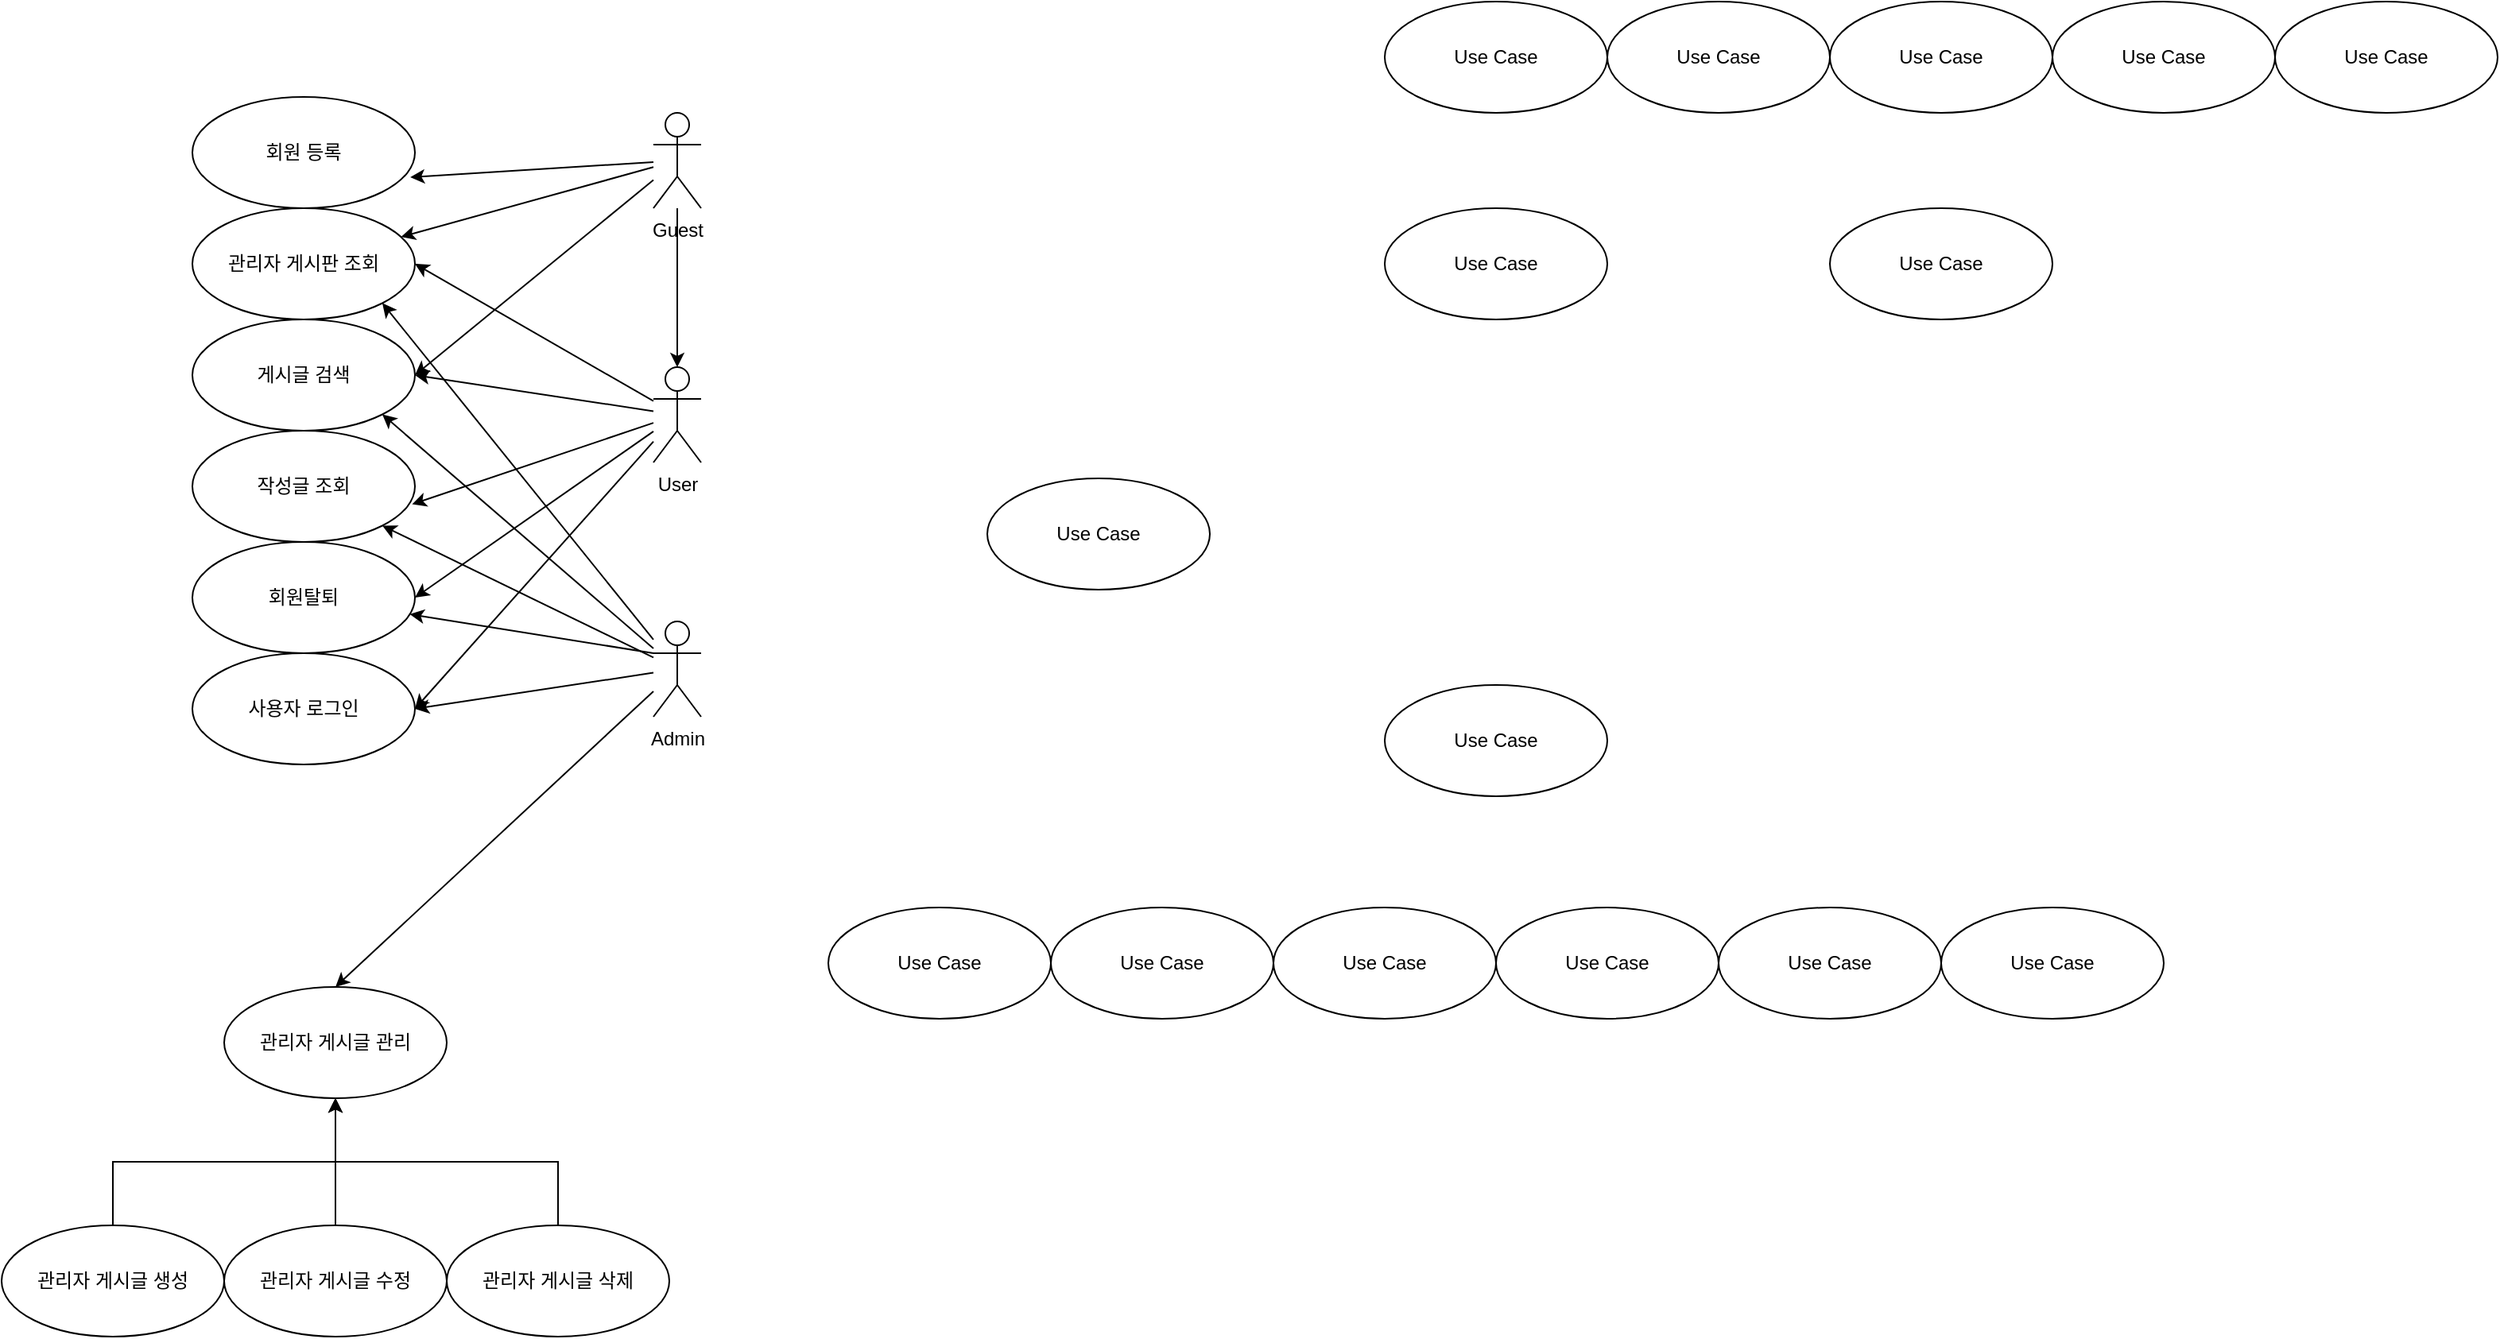 <mxfile version="20.0.4" type="github">
  <diagram id="C6OX11pUsywgYTWx1f4p" name="Page-1">
    <mxGraphModel dx="1483" dy="816" grid="1" gridSize="10" guides="1" tooltips="1" connect="1" arrows="1" fold="1" page="0" pageScale="1" pageWidth="827" pageHeight="1169" math="0" shadow="0">
      <root>
        <mxCell id="0" />
        <mxCell id="1" parent="0" />
        <mxCell id="GOCetqZbydDTcwRi5FND-1" value="User" style="shape=umlActor;verticalLabelPosition=bottom;verticalAlign=top;html=1;outlineConnect=0;labelBackgroundColor=none;" parent="1" vertex="1">
          <mxGeometry x="470" y="280" width="30" height="60" as="geometry" />
        </mxCell>
        <mxCell id="HhRDs5ZZaX0OzWnAWIKS-49" style="edgeStyle=orthogonalEdgeStyle;rounded=0;orthogonalLoop=1;jettySize=auto;html=1;" edge="1" parent="1" source="GOCetqZbydDTcwRi5FND-2" target="GOCetqZbydDTcwRi5FND-1">
          <mxGeometry relative="1" as="geometry" />
        </mxCell>
        <mxCell id="GOCetqZbydDTcwRi5FND-2" value="Guest" style="shape=umlActor;verticalLabelPosition=bottom;verticalAlign=top;html=1;outlineConnect=0;labelBackgroundColor=none;" parent="1" vertex="1">
          <mxGeometry x="470" y="120" width="30" height="60" as="geometry" />
        </mxCell>
        <mxCell id="GOCetqZbydDTcwRi5FND-3" value="Admin" style="shape=umlActor;verticalLabelPosition=bottom;verticalAlign=top;html=1;outlineConnect=0;labelBackgroundColor=none;" parent="1" vertex="1">
          <mxGeometry x="470" y="440" width="30" height="60" as="geometry" />
        </mxCell>
        <mxCell id="HhRDs5ZZaX0OzWnAWIKS-2" value="작성글 조회" style="ellipse;whiteSpace=wrap;html=1;" vertex="1" parent="1">
          <mxGeometry x="180" y="320" width="140" height="70" as="geometry" />
        </mxCell>
        <mxCell id="HhRDs5ZZaX0OzWnAWIKS-3" value="회원탈퇴" style="ellipse;whiteSpace=wrap;html=1;" vertex="1" parent="1">
          <mxGeometry x="180" y="390" width="140" height="70" as="geometry" />
        </mxCell>
        <mxCell id="HhRDs5ZZaX0OzWnAWIKS-4" value="게시글 검색" style="ellipse;whiteSpace=wrap;html=1;" vertex="1" parent="1">
          <mxGeometry x="180" y="250" width="140" height="70" as="geometry" />
        </mxCell>
        <mxCell id="HhRDs5ZZaX0OzWnAWIKS-5" value="사용자 로그인" style="ellipse;whiteSpace=wrap;html=1;" vertex="1" parent="1">
          <mxGeometry x="180" y="460" width="140" height="70" as="geometry" />
        </mxCell>
        <mxCell id="HhRDs5ZZaX0OzWnAWIKS-6" value="관리자 게시판 조회" style="ellipse;whiteSpace=wrap;html=1;" vertex="1" parent="1">
          <mxGeometry x="180" y="180" width="140" height="70" as="geometry" />
        </mxCell>
        <mxCell id="HhRDs5ZZaX0OzWnAWIKS-7" value="회원 등록" style="ellipse;whiteSpace=wrap;html=1;" vertex="1" parent="1">
          <mxGeometry x="180" y="110" width="140" height="70" as="geometry" />
        </mxCell>
        <mxCell id="HhRDs5ZZaX0OzWnAWIKS-8" value="Use Case" style="ellipse;whiteSpace=wrap;html=1;" vertex="1" parent="1">
          <mxGeometry x="680" y="350" width="140" height="70" as="geometry" />
        </mxCell>
        <mxCell id="HhRDs5ZZaX0OzWnAWIKS-9" value="Use Case" style="ellipse;whiteSpace=wrap;html=1;" vertex="1" parent="1">
          <mxGeometry x="930" y="180" width="140" height="70" as="geometry" />
        </mxCell>
        <mxCell id="HhRDs5ZZaX0OzWnAWIKS-33" style="edgeStyle=orthogonalEdgeStyle;rounded=0;orthogonalLoop=1;jettySize=auto;html=1;entryX=0.5;entryY=1;entryDx=0;entryDy=0;" edge="1" parent="1" source="HhRDs5ZZaX0OzWnAWIKS-10" target="HhRDs5ZZaX0OzWnAWIKS-12">
          <mxGeometry relative="1" as="geometry" />
        </mxCell>
        <mxCell id="HhRDs5ZZaX0OzWnAWIKS-10" value="관리자 게시글 수정" style="ellipse;whiteSpace=wrap;html=1;" vertex="1" parent="1">
          <mxGeometry x="200" y="820" width="140" height="70" as="geometry" />
        </mxCell>
        <mxCell id="HhRDs5ZZaX0OzWnAWIKS-32" style="edgeStyle=orthogonalEdgeStyle;rounded=0;orthogonalLoop=1;jettySize=auto;html=1;entryX=0.5;entryY=1;entryDx=0;entryDy=0;" edge="1" parent="1" source="HhRDs5ZZaX0OzWnAWIKS-11" target="HhRDs5ZZaX0OzWnAWIKS-12">
          <mxGeometry relative="1" as="geometry" />
        </mxCell>
        <mxCell id="HhRDs5ZZaX0OzWnAWIKS-11" value="관리자 게시글 생성" style="ellipse;whiteSpace=wrap;html=1;" vertex="1" parent="1">
          <mxGeometry x="60" y="820" width="140" height="70" as="geometry" />
        </mxCell>
        <mxCell id="HhRDs5ZZaX0OzWnAWIKS-12" value="관리자 게시글 관리" style="ellipse;whiteSpace=wrap;html=1;" vertex="1" parent="1">
          <mxGeometry x="200" y="670" width="140" height="70" as="geometry" />
        </mxCell>
        <mxCell id="HhRDs5ZZaX0OzWnAWIKS-34" style="edgeStyle=orthogonalEdgeStyle;rounded=0;orthogonalLoop=1;jettySize=auto;html=1;entryX=0.5;entryY=1;entryDx=0;entryDy=0;" edge="1" parent="1" source="HhRDs5ZZaX0OzWnAWIKS-13" target="HhRDs5ZZaX0OzWnAWIKS-12">
          <mxGeometry relative="1" as="geometry" />
        </mxCell>
        <mxCell id="HhRDs5ZZaX0OzWnAWIKS-13" value="관리자 게시글 삭제" style="ellipse;whiteSpace=wrap;html=1;" vertex="1" parent="1">
          <mxGeometry x="340" y="820" width="140" height="70" as="geometry" />
        </mxCell>
        <mxCell id="HhRDs5ZZaX0OzWnAWIKS-14" value="Use Case" style="ellipse;whiteSpace=wrap;html=1;" vertex="1" parent="1">
          <mxGeometry x="580" y="620" width="140" height="70" as="geometry" />
        </mxCell>
        <mxCell id="HhRDs5ZZaX0OzWnAWIKS-15" value="Use Case" style="ellipse;whiteSpace=wrap;html=1;" vertex="1" parent="1">
          <mxGeometry x="720" y="620" width="140" height="70" as="geometry" />
        </mxCell>
        <mxCell id="HhRDs5ZZaX0OzWnAWIKS-16" value="Use Case" style="ellipse;whiteSpace=wrap;html=1;" vertex="1" parent="1">
          <mxGeometry x="860" y="620" width="140" height="70" as="geometry" />
        </mxCell>
        <mxCell id="HhRDs5ZZaX0OzWnAWIKS-17" value="Use Case" style="ellipse;whiteSpace=wrap;html=1;" vertex="1" parent="1">
          <mxGeometry x="1000" y="620" width="140" height="70" as="geometry" />
        </mxCell>
        <mxCell id="HhRDs5ZZaX0OzWnAWIKS-18" value="Use Case" style="ellipse;whiteSpace=wrap;html=1;" vertex="1" parent="1">
          <mxGeometry x="1140" y="620" width="140" height="70" as="geometry" />
        </mxCell>
        <mxCell id="HhRDs5ZZaX0OzWnAWIKS-19" value="Use Case" style="ellipse;whiteSpace=wrap;html=1;" vertex="1" parent="1">
          <mxGeometry x="1280" y="620" width="140" height="70" as="geometry" />
        </mxCell>
        <mxCell id="HhRDs5ZZaX0OzWnAWIKS-20" value="Use Case" style="ellipse;whiteSpace=wrap;html=1;" vertex="1" parent="1">
          <mxGeometry x="930" y="480" width="140" height="70" as="geometry" />
        </mxCell>
        <mxCell id="HhRDs5ZZaX0OzWnAWIKS-21" value="Use Case" style="ellipse;whiteSpace=wrap;html=1;" vertex="1" parent="1">
          <mxGeometry x="1210" y="180" width="140" height="70" as="geometry" />
        </mxCell>
        <mxCell id="HhRDs5ZZaX0OzWnAWIKS-22" value="Use Case" style="ellipse;whiteSpace=wrap;html=1;" vertex="1" parent="1">
          <mxGeometry x="930" y="50" width="140" height="70" as="geometry" />
        </mxCell>
        <mxCell id="HhRDs5ZZaX0OzWnAWIKS-23" value="Use Case" style="ellipse;whiteSpace=wrap;html=1;" vertex="1" parent="1">
          <mxGeometry x="1070" y="50" width="140" height="70" as="geometry" />
        </mxCell>
        <mxCell id="HhRDs5ZZaX0OzWnAWIKS-24" value="Use Case" style="ellipse;whiteSpace=wrap;html=1;" vertex="1" parent="1">
          <mxGeometry x="1210" y="50" width="140" height="70" as="geometry" />
        </mxCell>
        <mxCell id="HhRDs5ZZaX0OzWnAWIKS-25" value="Use Case" style="ellipse;whiteSpace=wrap;html=1;" vertex="1" parent="1">
          <mxGeometry x="1350" y="50" width="140" height="70" as="geometry" />
        </mxCell>
        <mxCell id="HhRDs5ZZaX0OzWnAWIKS-26" value="Use Case" style="ellipse;whiteSpace=wrap;html=1;" vertex="1" parent="1">
          <mxGeometry x="1490" y="50" width="140" height="70" as="geometry" />
        </mxCell>
        <mxCell id="HhRDs5ZZaX0OzWnAWIKS-27" value="" style="endArrow=classic;html=1;rounded=0;entryX=1;entryY=0.5;entryDx=0;entryDy=0;" edge="1" parent="1" source="GOCetqZbydDTcwRi5FND-3" target="HhRDs5ZZaX0OzWnAWIKS-5">
          <mxGeometry width="50" height="50" relative="1" as="geometry">
            <mxPoint x="540" y="500" as="sourcePoint" />
            <mxPoint x="590" y="450" as="targetPoint" />
          </mxGeometry>
        </mxCell>
        <mxCell id="HhRDs5ZZaX0OzWnAWIKS-28" value="" style="endArrow=classic;html=1;rounded=0;entryX=0.5;entryY=0;entryDx=0;entryDy=0;" edge="1" parent="1" source="GOCetqZbydDTcwRi5FND-3" target="HhRDs5ZZaX0OzWnAWIKS-12">
          <mxGeometry width="50" height="50" relative="1" as="geometry">
            <mxPoint x="540" y="500" as="sourcePoint" />
            <mxPoint x="590" y="450" as="targetPoint" />
          </mxGeometry>
        </mxCell>
        <mxCell id="HhRDs5ZZaX0OzWnAWIKS-35" value="" style="endArrow=classic;html=1;rounded=0;exitX=0;exitY=0.333;exitDx=0;exitDy=0;exitPerimeter=0;" edge="1" parent="1" source="GOCetqZbydDTcwRi5FND-3" target="HhRDs5ZZaX0OzWnAWIKS-3">
          <mxGeometry width="50" height="50" relative="1" as="geometry">
            <mxPoint x="410" y="483.947" as="sourcePoint" />
            <mxPoint x="330.0" y="505" as="targetPoint" />
          </mxGeometry>
        </mxCell>
        <mxCell id="HhRDs5ZZaX0OzWnAWIKS-36" value="" style="endArrow=classic;html=1;rounded=0;entryX=1;entryY=1;entryDx=0;entryDy=0;" edge="1" parent="1" source="GOCetqZbydDTcwRi5FND-3" target="HhRDs5ZZaX0OzWnAWIKS-2">
          <mxGeometry width="50" height="50" relative="1" as="geometry">
            <mxPoint x="410" y="470" as="sourcePoint" />
            <mxPoint x="323.663" y="449.552" as="targetPoint" />
          </mxGeometry>
        </mxCell>
        <mxCell id="HhRDs5ZZaX0OzWnAWIKS-37" value="" style="endArrow=classic;html=1;rounded=0;entryX=1;entryY=1;entryDx=0;entryDy=0;" edge="1" parent="1" source="GOCetqZbydDTcwRi5FND-3" target="HhRDs5ZZaX0OzWnAWIKS-4">
          <mxGeometry width="50" height="50" relative="1" as="geometry">
            <mxPoint x="420" y="480" as="sourcePoint" />
            <mxPoint x="333.663" y="459.552" as="targetPoint" />
          </mxGeometry>
        </mxCell>
        <mxCell id="HhRDs5ZZaX0OzWnAWIKS-39" value="" style="endArrow=classic;html=1;rounded=0;entryX=1;entryY=1;entryDx=0;entryDy=0;" edge="1" parent="1" source="GOCetqZbydDTcwRi5FND-3" target="HhRDs5ZZaX0OzWnAWIKS-6">
          <mxGeometry width="50" height="50" relative="1" as="geometry">
            <mxPoint x="410" y="459.063" as="sourcePoint" />
            <mxPoint x="310.005" y="319.492" as="targetPoint" />
          </mxGeometry>
        </mxCell>
        <mxCell id="HhRDs5ZZaX0OzWnAWIKS-40" value="" style="endArrow=classic;html=1;rounded=0;entryX=1;entryY=0.5;entryDx=0;entryDy=0;" edge="1" parent="1" source="GOCetqZbydDTcwRi5FND-1" target="HhRDs5ZZaX0OzWnAWIKS-5">
          <mxGeometry width="50" height="50" relative="1" as="geometry">
            <mxPoint x="530" y="490" as="sourcePoint" />
            <mxPoint x="580" y="440" as="targetPoint" />
          </mxGeometry>
        </mxCell>
        <mxCell id="HhRDs5ZZaX0OzWnAWIKS-41" value="" style="endArrow=classic;html=1;rounded=0;entryX=1;entryY=0.5;entryDx=0;entryDy=0;" edge="1" parent="1" source="GOCetqZbydDTcwRi5FND-1" target="HhRDs5ZZaX0OzWnAWIKS-3">
          <mxGeometry width="50" height="50" relative="1" as="geometry">
            <mxPoint x="420" y="469.063" as="sourcePoint" />
            <mxPoint x="320.005" y="329.492" as="targetPoint" />
          </mxGeometry>
        </mxCell>
        <mxCell id="HhRDs5ZZaX0OzWnAWIKS-42" value="" style="endArrow=classic;html=1;rounded=0;entryX=0.987;entryY=0.661;entryDx=0;entryDy=0;entryPerimeter=0;" edge="1" parent="1" source="GOCetqZbydDTcwRi5FND-1" target="HhRDs5ZZaX0OzWnAWIKS-2">
          <mxGeometry width="50" height="50" relative="1" as="geometry">
            <mxPoint x="430" y="479.063" as="sourcePoint" />
            <mxPoint x="330.005" y="339.492" as="targetPoint" />
          </mxGeometry>
        </mxCell>
        <mxCell id="HhRDs5ZZaX0OzWnAWIKS-43" value="" style="endArrow=classic;html=1;rounded=0;entryX=1;entryY=0.5;entryDx=0;entryDy=0;" edge="1" parent="1" source="GOCetqZbydDTcwRi5FND-1" target="HhRDs5ZZaX0OzWnAWIKS-4">
          <mxGeometry width="50" height="50" relative="1" as="geometry">
            <mxPoint x="440" y="489.063" as="sourcePoint" />
            <mxPoint x="340.005" y="349.492" as="targetPoint" />
          </mxGeometry>
        </mxCell>
        <mxCell id="HhRDs5ZZaX0OzWnAWIKS-44" value="" style="endArrow=classic;html=1;rounded=0;entryX=1;entryY=0.5;entryDx=0;entryDy=0;" edge="1" parent="1" source="GOCetqZbydDTcwRi5FND-1" target="HhRDs5ZZaX0OzWnAWIKS-6">
          <mxGeometry width="50" height="50" relative="1" as="geometry">
            <mxPoint x="450" y="499.063" as="sourcePoint" />
            <mxPoint x="350.005" y="359.492" as="targetPoint" />
          </mxGeometry>
        </mxCell>
        <mxCell id="HhRDs5ZZaX0OzWnAWIKS-45" value="" style="endArrow=classic;html=1;rounded=0;" edge="1" parent="1" source="GOCetqZbydDTcwRi5FND-2" target="HhRDs5ZZaX0OzWnAWIKS-6">
          <mxGeometry width="50" height="50" relative="1" as="geometry">
            <mxPoint x="480" y="311.364" as="sourcePoint" />
            <mxPoint x="330.0" y="225" as="targetPoint" />
          </mxGeometry>
        </mxCell>
        <mxCell id="HhRDs5ZZaX0OzWnAWIKS-46" value="" style="endArrow=classic;html=1;rounded=0;entryX=0.979;entryY=0.722;entryDx=0;entryDy=0;entryPerimeter=0;" edge="1" parent="1" source="GOCetqZbydDTcwRi5FND-2" target="HhRDs5ZZaX0OzWnAWIKS-7">
          <mxGeometry width="50" height="50" relative="1" as="geometry">
            <mxPoint x="490" y="321.364" as="sourcePoint" />
            <mxPoint x="340.0" y="235" as="targetPoint" />
          </mxGeometry>
        </mxCell>
        <mxCell id="HhRDs5ZZaX0OzWnAWIKS-47" value="" style="endArrow=classic;html=1;rounded=0;entryX=1;entryY=0.5;entryDx=0;entryDy=0;" edge="1" parent="1" source="GOCetqZbydDTcwRi5FND-2" target="HhRDs5ZZaX0OzWnAWIKS-4">
          <mxGeometry width="50" height="50" relative="1" as="geometry">
            <mxPoint x="480" y="164.161" as="sourcePoint" />
            <mxPoint x="321.367" y="208.162" as="targetPoint" />
          </mxGeometry>
        </mxCell>
      </root>
    </mxGraphModel>
  </diagram>
</mxfile>
